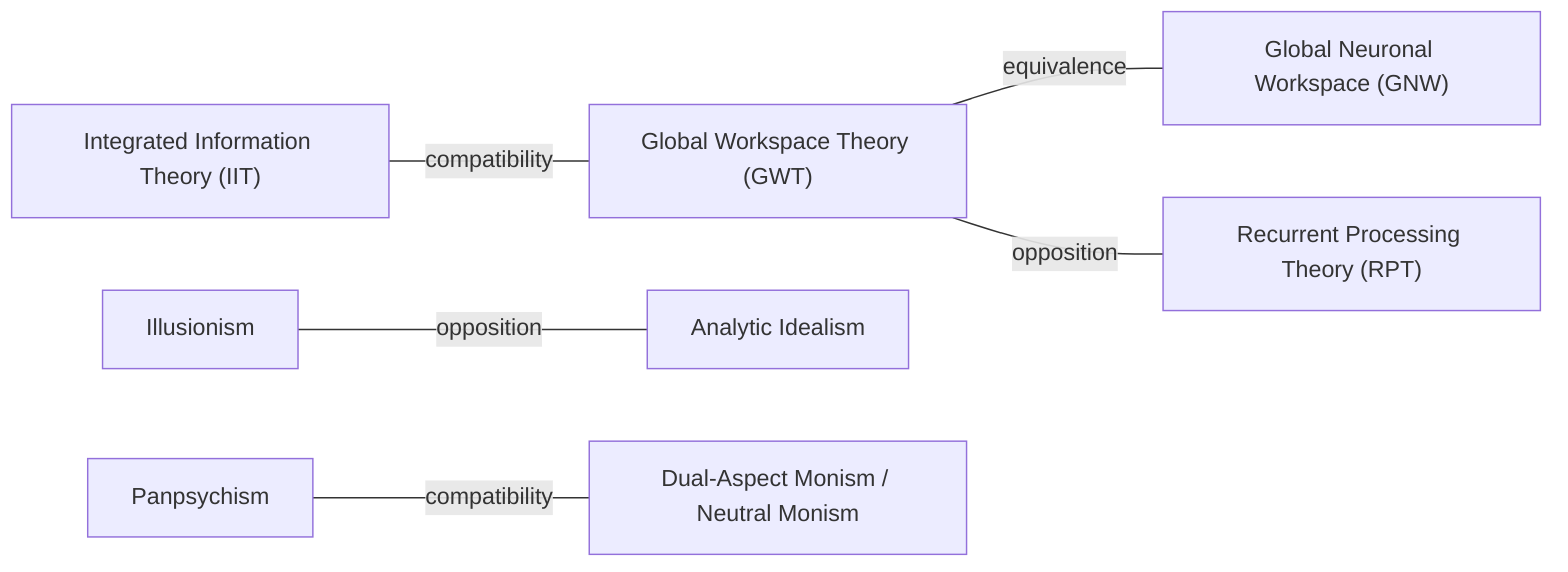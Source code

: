 flowchart LR
  %% Nodes
  gw["Global Workspace Theory (GWT)"]
  gnw["Global Neuronal Workspace (GNW)"]
  rpt["Recurrent Processing Theory (RPT)"]
  iit["Integrated Information Theory (IIT)"]
  illu["Illusionism"]
  ai["Analytic Idealism"]
  pan["Panpsychism"]
  dam["Dual-Aspect Monism / Neutral Monism"]

  %% Edges (labels indicate relation type)
  gw ---|equivalence| gnw
  gw ---|opposition| rpt
  iit ---|compatibility| gw
  illu ---|opposition| ai
  pan ---|compatibility| dam
